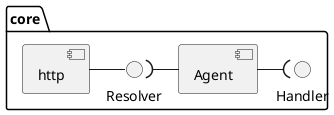 @startuml
'https://plantuml.com/component-diagram

package core {
    component Agent
    interface Resolver
    interface Handler

    Resolver )- Agent
    Agent -( Handler

    component http
    http - Resolver
}
@enduml